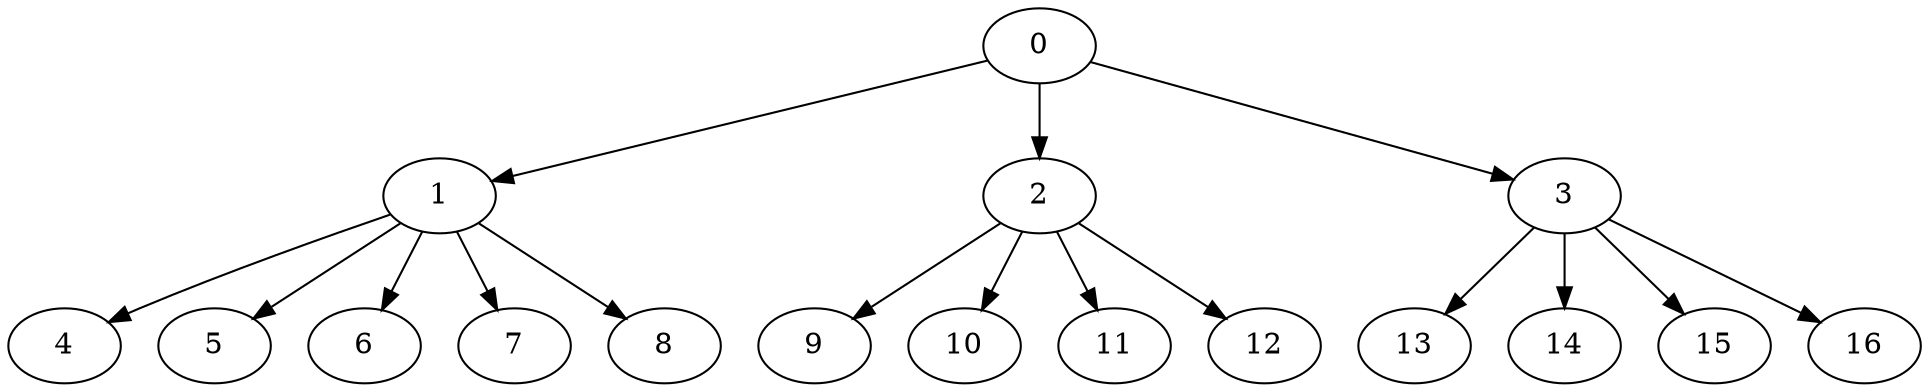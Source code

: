 digraph G {
0;
1;
2;
3;
4;
5;
6;
7;
8;
9;
10;
11;
12;
13;
14;
15;
16;
0->1 ;
0->2 ;
0->3 ;
1->4 ;
1->5 ;
1->6 ;
1->7 ;
1->8 ;
2->9 ;
2->10 ;
2->11 ;
2->12 ;
3->13 ;
3->14 ;
3->15 ;
3->16 ;
}
